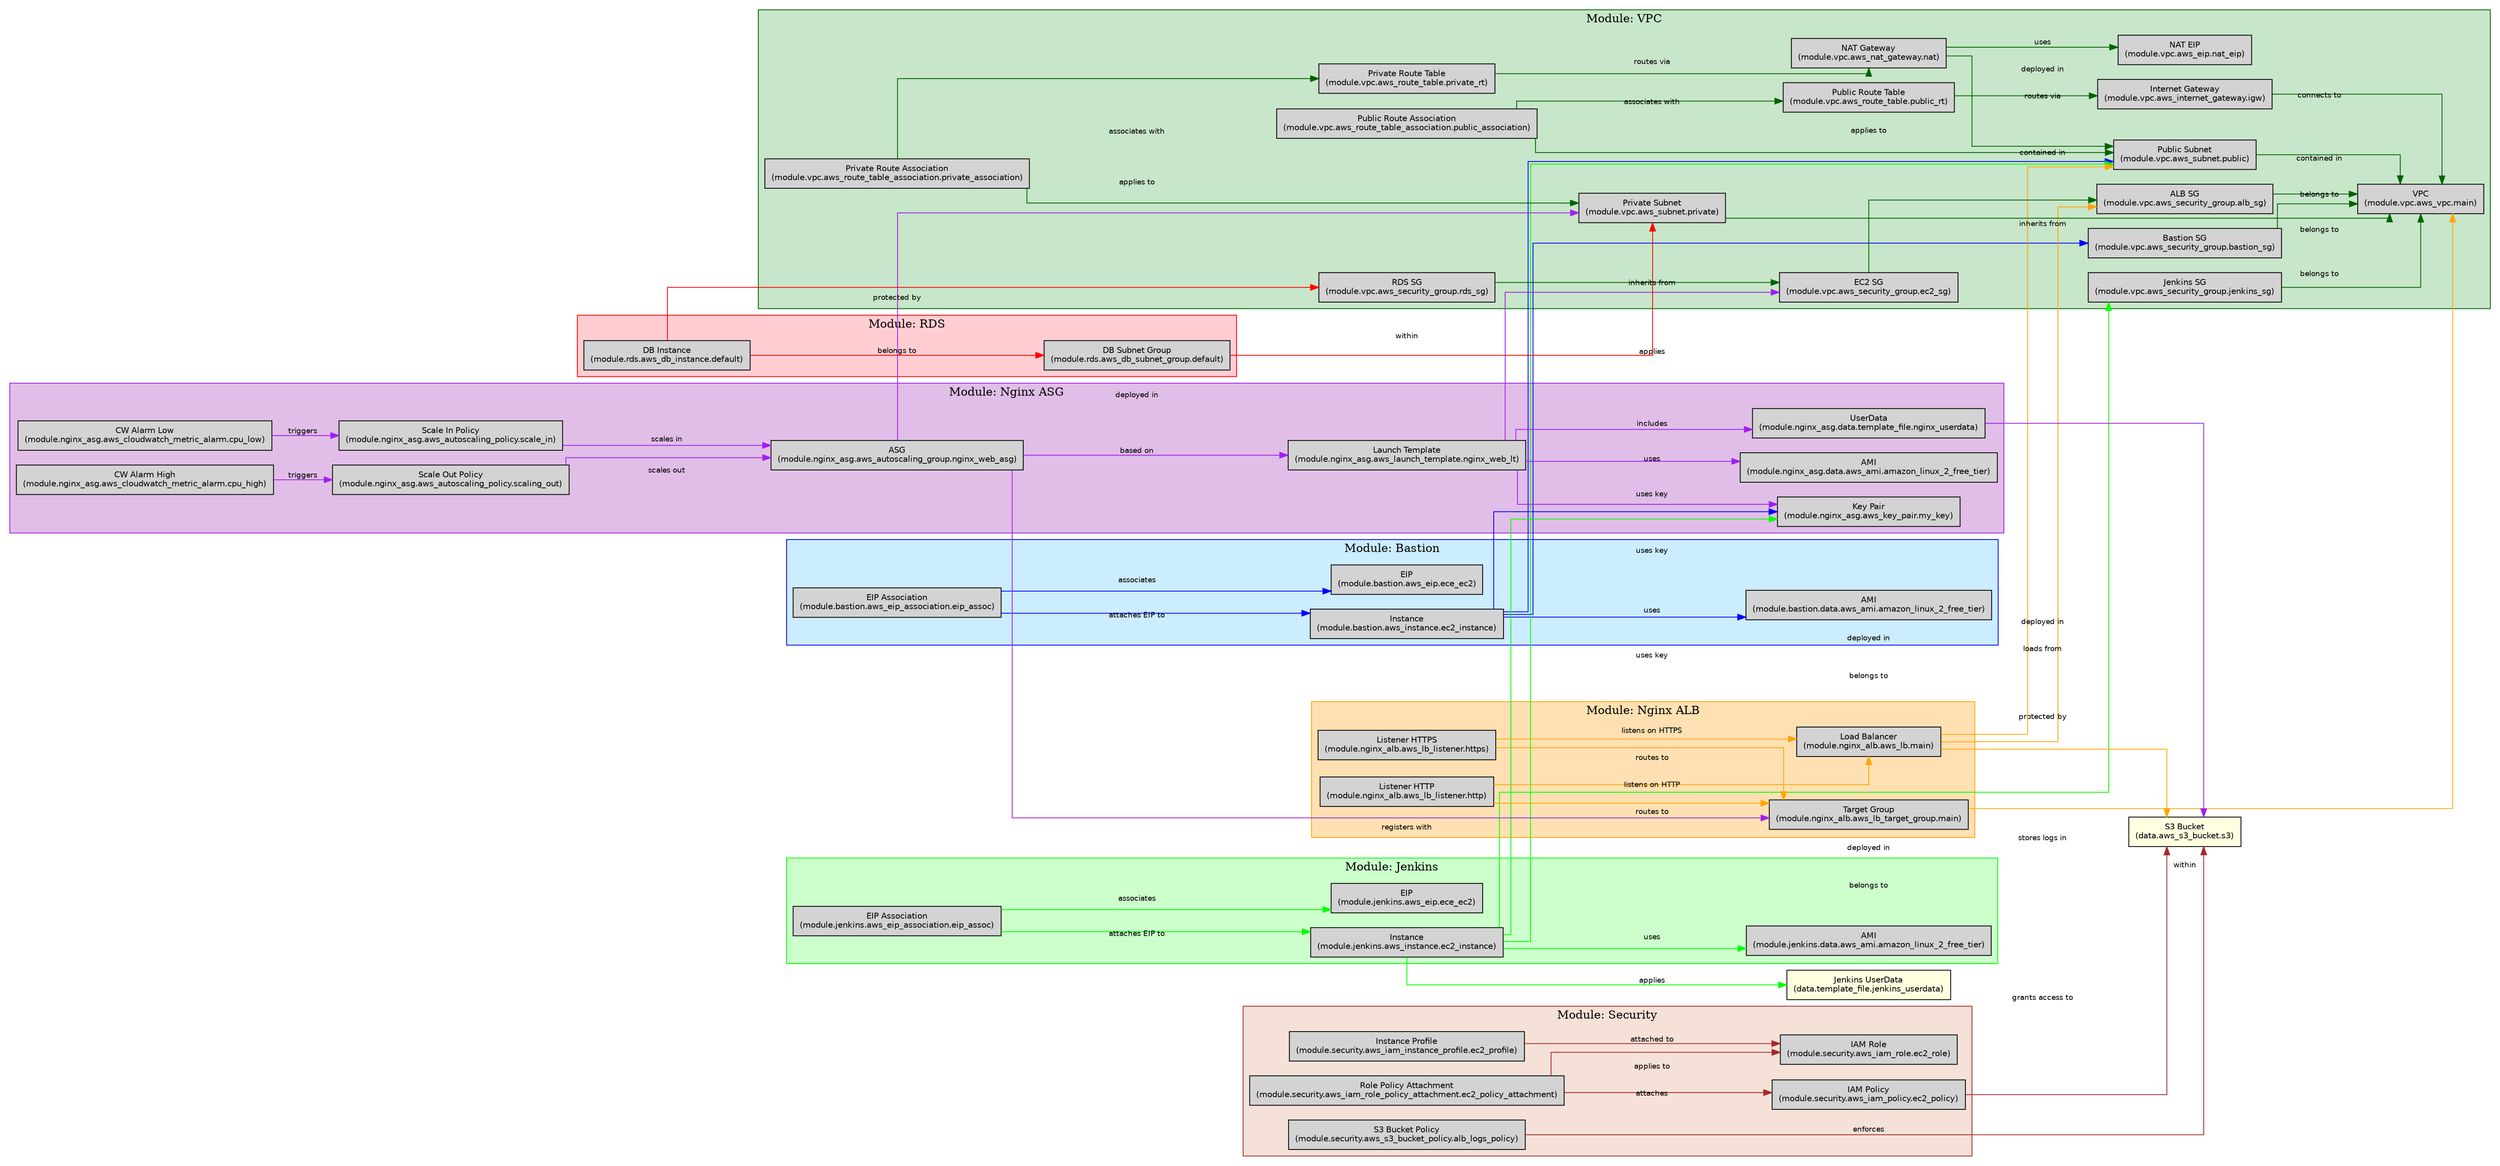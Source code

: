 digraph G {
  rankdir=LR;
  splines=ortho;
  concentrate=true;
  node [shape=box, style=filled, fontname="Helvetica", fontsize=10];
  edge [fontname="Helvetica", fontsize=9];

  // Global nodes
  "S3Bucket" [label="S3 Bucket\n(data.aws_s3_bucket.s3)", fillcolor=lightyellow];
  "JenkinsUserData" [label="Jenkins UserData\n(data.template_file.jenkins_userdata)", fillcolor=lightyellow];

  // Bastion Module Cluster
  subgraph cluster_bastion {
    label="Module: Bastion";
    color=blue;
    style=filled;
    fillcolor="#CCECFF";

    "BastionAMI" [label="AMI\n(module.bastion.data.aws_ami.amazon_linux_2_free_tier)"];
    "BastionEIP" [label="EIP\n(module.bastion.aws_eip.ece_ec2)"];
    "BastionEIPAssoc" [label="EIP Association\n(module.bastion.aws_eip_association.eip_assoc)"];
    "BastionInstance" [label="Instance\n(module.bastion.aws_instance.ec2_instance)"];
  }

  // Jenkins Module Cluster
  subgraph cluster_jenkins {
    label="Module: Jenkins";
    color=green;
    style=filled;
    fillcolor="#CCFFCC";

    "JenkinsAMI" [label="AMI\n(module.jenkins.data.aws_ami.amazon_linux_2_free_tier)"];
    "JenkinsEIP" [label="EIP\n(module.jenkins.aws_eip.ece_ec2)"];
    "JenkinsEIPAssoc" [label="EIP Association\n(module.jenkins.aws_eip_association.eip_assoc)"];
    "JenkinsInstance" [label="Instance\n(module.jenkins.aws_instance.ec2_instance)"];
  }

  // Nginx ALB Module Cluster
  subgraph cluster_nginx_alb {
    label="Module: Nginx ALB";
    color=orange;
    style=filled;
    fillcolor="#FFE0B2";

    "ALB" [label="Load Balancer\n(module.nginx_alb.aws_lb.main)"];
    "ALBListenerHTTP" [label="Listener HTTP\n(module.nginx_alb.aws_lb_listener.http)"];
    "ALBListenerHTTPS" [label="Listener HTTPS\n(module.nginx_alb.aws_lb_listener.https)"];
    "ALBTargetGroup" [label="Target Group\n(module.nginx_alb.aws_lb_target_group.main)"];
  }

  // Nginx ASG Module Cluster
  subgraph cluster_nginx_asg {
    label="Module: Nginx ASG";
    color=purple;
    style=filled;
    fillcolor="#E1BEE7";

    "ASGAMI" [label="AMI\n(module.nginx_asg.data.aws_ami.amazon_linux_2_free_tier)"];
    "ASGUserData" [label="UserData\n(module.nginx_asg.data.template_file.nginx_userdata)"];
    "ASGLaunchTemplate" [label="Launch Template\n(module.nginx_asg.aws_launch_template.nginx_web_lt)"];
    "ASGKeyPair" [label="Key Pair\n(module.nginx_asg.aws_key_pair.my_key)"];
    "ASGAutoScalingGroup" [label="ASG\n(module.nginx_asg.aws_autoscaling_group.nginx_web_asg)"];
    "ASGScaleIn" [label="Scale In Policy\n(module.nginx_asg.aws_autoscaling_policy.scale_in)"];
    "ASGScaleOut" [label="Scale Out Policy\n(module.nginx_asg.aws_autoscaling_policy.scaling_out)"];
    "ASGAlarmCPUHigh" [label="CW Alarm High\n(module.nginx_asg.aws_cloudwatch_metric_alarm.cpu_high)"];
    "ASGAlarmCPULow" [label="CW Alarm Low\n(module.nginx_asg.aws_cloudwatch_metric_alarm.cpu_low)"];
  }

  // RDS Module Cluster
  subgraph cluster_rds {
    label="Module: RDS";
    color=red;
    style=filled;
    fillcolor="#FFCDD2";

    "RDSInstance" [label="DB Instance\n(module.rds.aws_db_instance.default)"];
    "RDSSubnetGroup" [label="DB Subnet Group\n(module.rds.aws_db_subnet_group.default)"];
  }

  // Security Module Cluster
  subgraph cluster_security {
    label="Module: Security";
    color=brown;
    style=filled;
    fillcolor="#F5E1D7";

    "EC2InstanceProfile" [label="Instance Profile\n(module.security.aws_iam_instance_profile.ec2_profile)"];
    "EC2IAMPolicy" [label="IAM Policy\n(module.security.aws_iam_policy.ec2_policy)"];
    "EC2IAMRole" [label="IAM Role\n(module.security.aws_iam_role.ec2_role)"];
    "EC2RolePolicyAttach" [label="Role Policy Attachment\n(module.security.aws_iam_role_policy_attachment.ec2_policy_attachment)"];
    "ALBLogsBucketPolicy" [label="S3 Bucket Policy\n(module.security.aws_s3_bucket_policy.alb_logs_policy)"];
  }

  // VPC Module Cluster
  subgraph cluster_vpc {
    label="Module: VPC";
    color=darkgreen;
    style=filled;
    fillcolor="#C8E6C9";

    "NATEIP" [label="NAT EIP\n(module.vpc.aws_eip.nat_eip)"];
    "IGW" [label="Internet Gateway\n(module.vpc.aws_internet_gateway.igw)"];
    "NATGateway" [label="NAT Gateway\n(module.vpc.aws_nat_gateway.nat)"];
    "PrivateRT" [label="Private Route Table\n(module.vpc.aws_route_table.private_rt)"];
    "PublicRT" [label="Public Route Table\n(module.vpc.aws_route_table.public_rt)"];
    "PrivateAssoc" [label="Private Route Association\n(module.vpc.aws_route_table_association.private_association)"];
    "PublicAssoc" [label="Public Route Association\n(module.vpc.aws_route_table_association.public_association)"];
    "ALBSG" [label="ALB SG\n(module.vpc.aws_security_group.alb_sg)"];
    "BastionSG" [label="Bastion SG\n(module.vpc.aws_security_group.bastion_sg)"];
    "EC2SG" [label="EC2 SG\n(module.vpc.aws_security_group.ec2_sg)"];
    "JenkinsSG" [label="Jenkins SG\n(module.vpc.aws_security_group.jenkins_sg)"];
    "RDSSG" [label="RDS SG\n(module.vpc.aws_security_group.rds_sg)"];
    "PrivateSubnet" [label="Private Subnet\n(module.vpc.aws_subnet.private)"];
    "PublicSubnet" [label="Public Subnet\n(module.vpc.aws_subnet.public)"];
    "VPC" [label="VPC\n(module.vpc.aws_vpc.main)"];
  }

  // --- Edges with labels ---
  // Bastion edges
  "BastionEIPAssoc" -> "BastionEIP" [label="associates", color=blue];
  "BastionEIPAssoc" -> "BastionInstance" [label="attaches EIP to", color=blue];
  "BastionInstance" -> "BastionAMI" [label="uses", color=blue];
  "BastionInstance" -> "ASGKeyPair" [label="uses key", color=blue];
  "BastionInstance" -> "BastionSG" [label="belongs to", color=blue];
  "BastionInstance" -> "PublicSubnet" [label="deployed in", color=blue];

  // Jenkins edges
  "JenkinsEIPAssoc" -> "JenkinsEIP" [label="associates", color=green];
  "JenkinsEIPAssoc" -> "JenkinsInstance" [label="attaches EIP to", color=green];
  "JenkinsInstance" -> "JenkinsUserData" [label="applies", color=green];
  "JenkinsInstance" -> "JenkinsAMI" [label="uses", color=green];
  "JenkinsInstance" -> "ASGKeyPair" [label="uses key", color=green];
  "JenkinsInstance" -> "JenkinsSG" [label="belongs to", color=green];
  "JenkinsInstance" -> "PublicSubnet" [label="deployed in", color=green];

  // Nginx ALB edges
  "ALB" -> "S3Bucket" [label="stores logs in", color=orange];
  "ALB" -> "ALBSG" [label="protected by", color=orange];
  "ALB" -> "PublicSubnet" [label="deployed in", color=orange];
  "ALBListenerHTTP" -> "ALB" [label="listens on HTTP", color=orange];
  "ALBListenerHTTP" -> "ALBTargetGroup" [label="routes to", color=orange];
  "ALBListenerHTTPS" -> "ALB" [label="listens on HTTPS", color=orange];
  "ALBListenerHTTPS" -> "ALBTargetGroup" [label="routes to", color=orange];
  "ALBTargetGroup" -> "VPC" [label="within", color=orange];

  // Nginx ASG edges
  "ASGUserData" -> "S3Bucket" [label="loads from", color=purple];
  "ASGAutoScalingGroup" -> "ALBTargetGroup" [label="registers with", color=purple];
  "ASGAutoScalingGroup" -> "ASGLaunchTemplate" [label="based on", color=purple];
  "ASGAutoScalingGroup" -> "PrivateSubnet" [label="deployed in", color=purple];
  "ASGScaleIn" -> "ASGAutoScalingGroup" [label="scales in", color=purple];
  "ASGScaleOut" -> "ASGAutoScalingGroup" [label="scales out", color=purple];
  "ASGAlarmCPUHigh" -> "ASGScaleOut" [label="triggers", color=purple];
  "ASGAlarmCPULow" -> "ASGScaleIn" [label="triggers", color=purple];
  "ASGLaunchTemplate" -> "ASGAMI" [label="uses", color=purple];
  "ASGLaunchTemplate" -> "ASGUserData" [label="includes", color=purple];
  "ASGLaunchTemplate" -> "ASGKeyPair" [label="uses key", color=purple];
  "ASGLaunchTemplate" -> "EC2SG" [label="applies", color=purple];

  // RDS edges
  "RDSInstance" -> "RDSSubnetGroup" [label="belongs to", color=red];
  "RDSInstance" -> "RDSSG" [label="protected by", color=red];
  "RDSSubnetGroup" -> "PrivateSubnet" [label="within", color=red];

  // Security edges
  "EC2InstanceProfile" -> "EC2IAMRole" [label="attached to", color=brown];
  "EC2IAMPolicy" -> "S3Bucket" [label="grants access to", color=brown];
  "EC2RolePolicyAttach" -> "EC2IAMPolicy" [label="attaches", color=brown];
  "EC2RolePolicyAttach" -> "EC2IAMRole" [label="applies to", color=brown];
  "ALBLogsBucketPolicy" -> "S3Bucket" [label="enforces", color=brown];

  // VPC edges
  "IGW" -> "VPC" [label="connects to", color=darkgreen];
  "NATGateway" -> "NATEIP" [label="uses", color=darkgreen];
  "NATGateway" -> "PublicSubnet" [label="deployed in", color=darkgreen];
  "PrivateRT" -> "NATGateway" [label="routes via", color=darkgreen];
  "PublicRT" -> "IGW" [label="routes via", color=darkgreen];
  "PrivateAssoc" -> "PrivateRT" [label="associates with", color=darkgreen];
  "PrivateAssoc" -> "PrivateSubnet" [label="applies to", color=darkgreen];
  "PublicAssoc" -> "PublicRT" [label="associates with", color=darkgreen];
  "PublicAssoc" -> "PublicSubnet" [label="applies to", color=darkgreen];
  "ALBSG" -> "VPC" [label="belongs to", color=darkgreen];
  "BastionSG" -> "VPC" [label="belongs to", color=darkgreen];
  "EC2SG" -> "ALBSG" [label="inherits from", color=darkgreen];
  "JenkinsSG" -> "VPC" [label="belongs to", color=darkgreen];
  "RDSSG" -> "EC2SG" [label="inherits from", color=darkgreen];
  "PrivateSubnet" -> "VPC" [label="contained in", color=darkgreen];
  "PublicSubnet" -> "VPC" [label="contained in", color=darkgreen];
}
